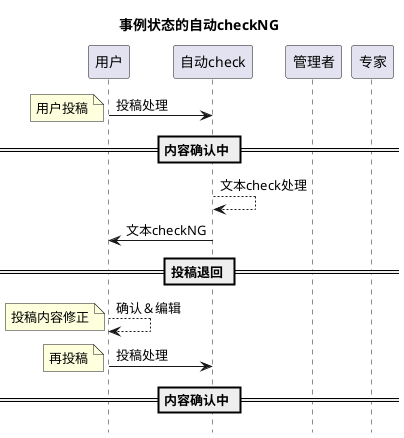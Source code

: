 @startuml
title 事例状态的自动checkNG
hide footbox

participant 用户 as user
participant 自动check as check
participant 管理者 as admin
participant 专家 as special

user -> check: 投稿处理
note left: 用户投稿

== 内容确认中 ==

check --> check: 文本check处理
check -> user: 文本checkNG

== 投稿退回 ==

user --> user: 确认＆编辑
note left: 投稿内容修正

user -> check: 投稿处理
note left: 再投稿

== 内容确认中 ==


@enduml